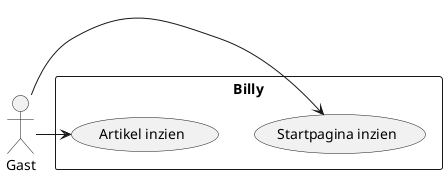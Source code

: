 @startuml use_case_diagram

actor Gast as g

rectangle Billy {
  usecase "Startpagina inzien" as UC1
  usecase "Artikel inzien" as UC2
}

g -right-> UC1
g -right-> UC2

@enduml
